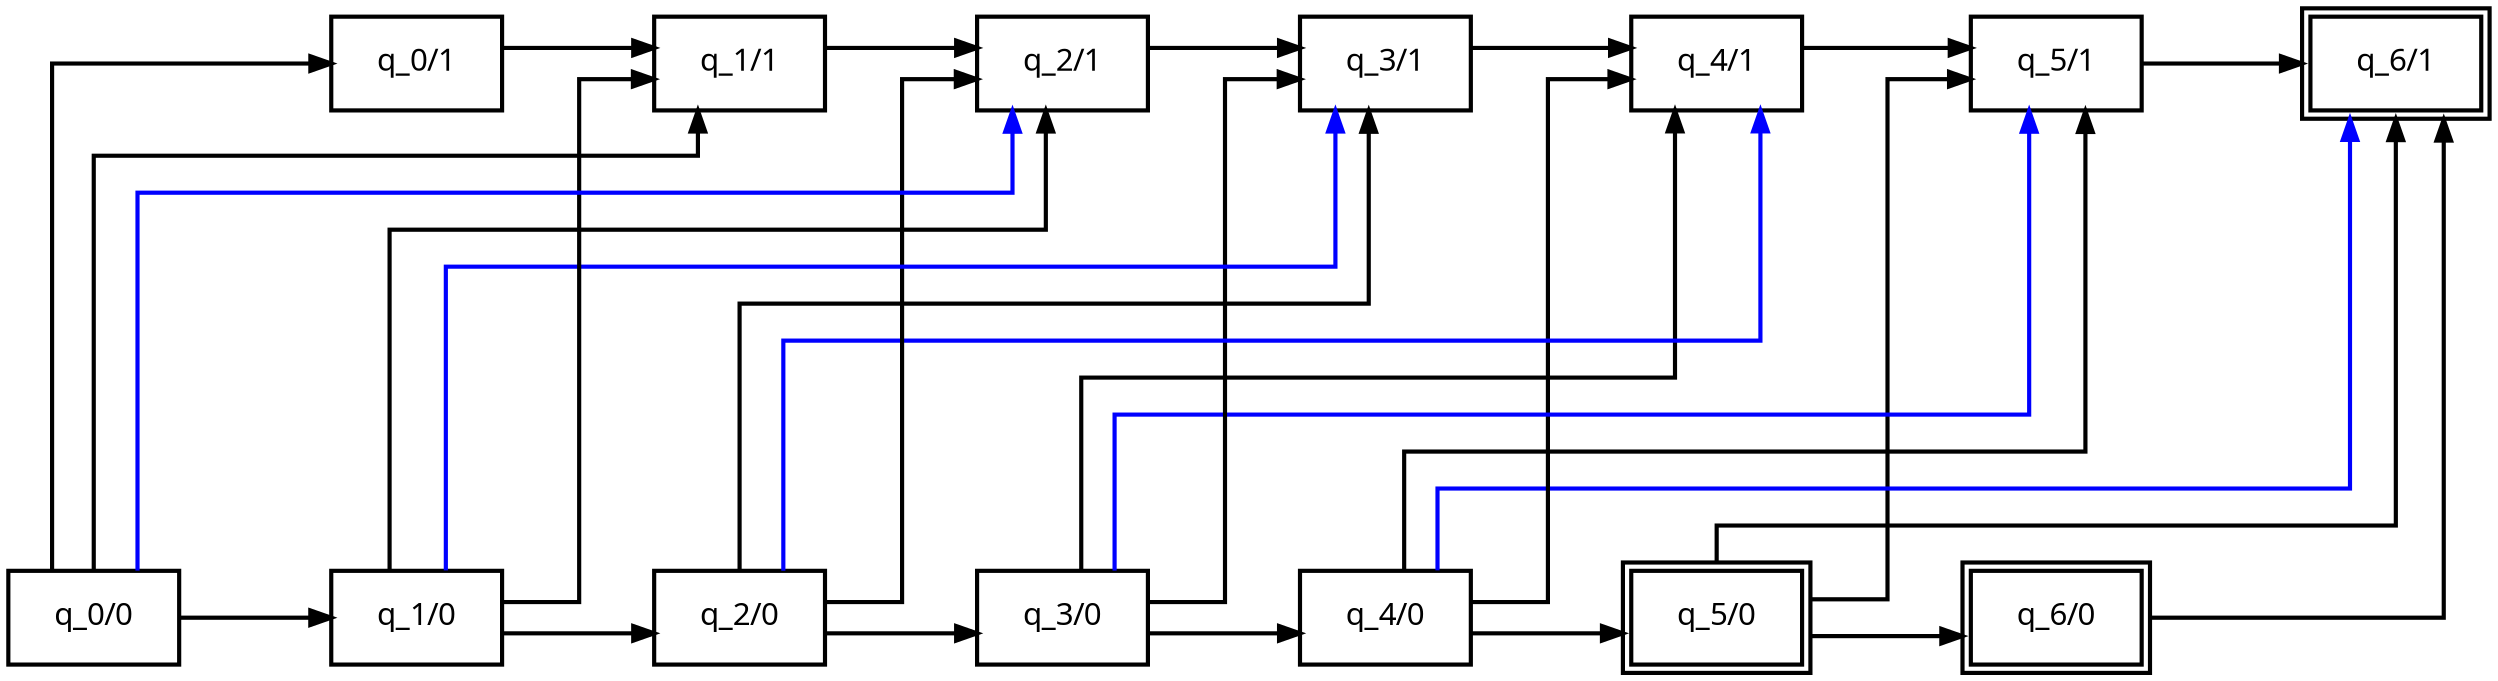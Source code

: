       strict digraph {
          nodesep=0.25;
          splines=ortho;
          graph ["concentrate"="false","rankdir"="LR","bgcolor"="transparent","margin"="0.0","compound"="true","nslimit"="20"]
          "q_6/1" [group=1]["color"="black","fontcolor"="black","fontname"="JetBrains Mono","fontsize"="15","penwidth"="2.0","shape"="rect",peripheries=2, margin="0.31,0.2"]
"q_5/1" [group=1]["color"="black","fontcolor"="black","fontname"="JetBrains Mono","fontsize"="15","penwidth"="2.0","shape"="rect", margin="0.31,0.2"]
"q_4/1" [group=1]["color"="black","fontcolor"="black","fontname"="JetBrains Mono","fontsize"="15","penwidth"="2.0","shape"="rect", margin="0.31,0.2"]
"q_3/1" [group=1]["color"="black","fontcolor"="black","fontname"="JetBrains Mono","fontsize"="15","penwidth"="2.0","shape"="rect", margin="0.31,0.2"]
"q_2/1" [group=1]["color"="black","fontcolor"="black","fontname"="JetBrains Mono","fontsize"="15","penwidth"="2.0","shape"="rect", margin="0.31,0.2"]
"q_1/1" [group=1]["color"="black","fontcolor"="black","fontname"="JetBrains Mono","fontsize"="15","penwidth"="2.0","shape"="rect", margin="0.31,0.2"]
"q_0/1" [group=1]["color"="black","fontcolor"="black","fontname"="JetBrains Mono","fontsize"="15","penwidth"="2.0","shape"="rect", margin="0.31,0.2"]
"q_6/0" [group=0]["color"="black","fontcolor"="black","fontname"="JetBrains Mono","fontsize"="15","penwidth"="2.0","shape"="rect",peripheries=2, margin="0.31,0.2"]
"q_5/0" [group=0]["color"="black","fontcolor"="black","fontname"="JetBrains Mono","fontsize"="15","penwidth"="2.0","shape"="rect",peripheries=2, margin="0.31,0.2"]
"q_4/0" [group=0]["color"="black","fontcolor"="black","fontname"="JetBrains Mono","fontsize"="15","penwidth"="2.0","shape"="rect", margin="0.31,0.2"]
"q_3/0" [group=0]["color"="black","fontcolor"="black","fontname"="JetBrains Mono","fontsize"="15","penwidth"="2.0","shape"="rect", margin="0.31,0.2"]
"q_2/0" [group=0]["color"="black","fontcolor"="black","fontname"="JetBrains Mono","fontsize"="15","penwidth"="2.0","shape"="rect", margin="0.31,0.2"]
"q_1/0" [group=0]["color"="black","fontcolor"="black","fontname"="JetBrains Mono","fontsize"="15","penwidth"="2.0","shape"="rect", margin="0.31,0.2"]
"q_0/0" [group=0]["color"="black","fontcolor"="black","fontname"="JetBrains Mono","fontsize"="15","penwidth"="2.0","shape"="rect", margin="0.31,0.2"]
      "q_0/0" -> "q_0/1" ["arrowhead"="normal", minlen="2.5", "penwidth"="2.0", color=black]
"q_1/0" -> "q_1/1" ["arrowhead"="normal", minlen="2.5", "penwidth"="2.0", color=black]
"q_2/0" -> "q_2/1" ["arrowhead"="normal", minlen="2.5", "penwidth"="2.0", color=black]
"q_3/0" -> "q_3/1" ["arrowhead"="normal", minlen="2.5", "penwidth"="2.0", color=black]
"q_4/0" -> "q_4/1" ["arrowhead"="normal", minlen="2.5", "penwidth"="2.0", color=black]
"q_5/0" -> "q_5/1" ["arrowhead"="normal", minlen="2.5", "penwidth"="2.0", color=black]
"q_6/0" -> "q_6/1" ["arrowhead"="normal", minlen="2.5", "penwidth"="2.0", color=black]
"q_0/0" -> "q_1/1" ["arrowhead"="normal", minlen="2.5", "penwidth"="2.0", color=black]
"q_1/0" -> "q_2/1" ["arrowhead"="normal", minlen="2.5", "penwidth"="2.0", color=black]
"q_2/0" -> "q_3/1" ["arrowhead"="normal", minlen="2.5", "penwidth"="2.0", color=black]
"q_3/0" -> "q_4/1" ["arrowhead"="normal", minlen="2.5", "penwidth"="2.0", color=black]
"q_4/0" -> "q_5/1" ["arrowhead"="normal", minlen="2.5", "penwidth"="2.0", color=black]
"q_5/0" -> "q_6/1" ["arrowhead"="normal", minlen="2.5", "penwidth"="2.0", color=black]
"q_0/0" -> "q_1/0" ["arrowhead"="normal", minlen="2.5", "penwidth"="2.0", color=black]
"q_0/1" -> "q_1/1" ["arrowhead"="normal", minlen="2.5", "penwidth"="2.0", color=black]
"q_1/0" -> "q_2/0" ["arrowhead"="normal", minlen="2.5", "penwidth"="2.0", color=black]
"q_1/1" -> "q_2/1" ["arrowhead"="normal", minlen="2.5", "penwidth"="2.0", color=black]
"q_2/0" -> "q_3/0" ["arrowhead"="normal", minlen="2.5", "penwidth"="2.0", color=black]
"q_2/1" -> "q_3/1" ["arrowhead"="normal", minlen="2.5", "penwidth"="2.0", color=black]
"q_3/0" -> "q_4/0" ["arrowhead"="normal", minlen="2.5", "penwidth"="2.0", color=black]
"q_3/1" -> "q_4/1" ["arrowhead"="normal", minlen="2.5", "penwidth"="2.0", color=black]
"q_4/0" -> "q_5/0" ["arrowhead"="normal", minlen="2.5", "penwidth"="2.0", color=black]
"q_4/1" -> "q_5/1" ["arrowhead"="normal", minlen="2.5", "penwidth"="2.0", color=black]
"q_5/0" -> "q_6/0" ["arrowhead"="normal", minlen="2.5", "penwidth"="2.0", color=black]
"q_5/1" -> "q_6/1" ["arrowhead"="normal", minlen="2.5", "penwidth"="2.0", color=black]
"q_0/0" -> "q_2/1" ["arrowhead"="normal", minlen="2.5", "penwidth"="2.0", color=blue]
"q_1/0" -> "q_3/1" ["arrowhead"="normal", minlen="2.5", "penwidth"="2.0", color=blue]
"q_2/0" -> "q_4/1" ["arrowhead"="normal", minlen="2.5", "penwidth"="2.0", color=blue]
"q_3/0" -> "q_5/1" ["arrowhead"="normal", minlen="2.5", "penwidth"="2.0", color=blue]
"q_4/0" -> "q_6/1" ["arrowhead"="normal", minlen="2.5", "penwidth"="2.0", color=blue]
      }